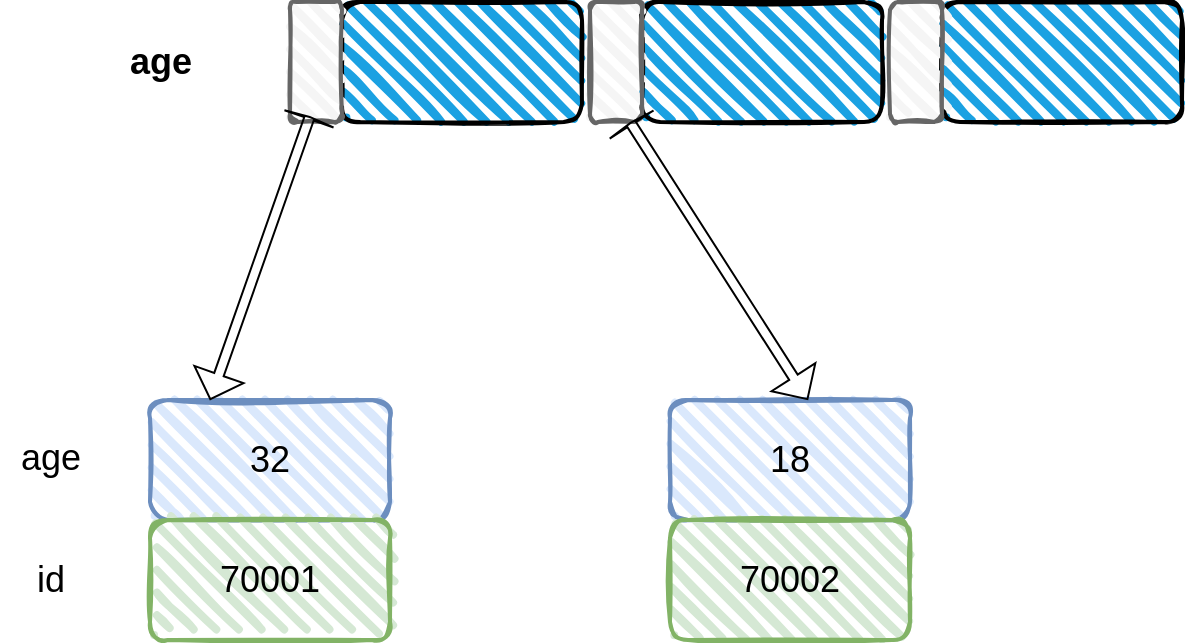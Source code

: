 <mxfile version="20.6.2" type="github">
  <diagram id="4LsoYp_KNZsjHwKz5yr7" name="第 1 页">
    <mxGraphModel dx="1422" dy="762" grid="1" gridSize="10" guides="1" tooltips="1" connect="1" arrows="1" fold="1" page="1" pageScale="1" pageWidth="827" pageHeight="1169" math="0" shadow="0">
      <root>
        <mxCell id="0" />
        <mxCell id="1" parent="0" />
        <mxCell id="GFLpQE0lX9ckQGl0N_Tt-5" value="" style="rounded=1;whiteSpace=wrap;html=1;strokeWidth=2;fillWeight=4;hachureGap=8;hachureAngle=45;fillColor=#1ba1e2;sketch=1;" vertex="1" parent="1">
          <mxGeometry x="206" y="40" width="120" height="60" as="geometry" />
        </mxCell>
        <mxCell id="GFLpQE0lX9ckQGl0N_Tt-6" value="" style="rounded=1;whiteSpace=wrap;html=1;strokeWidth=2;fillWeight=4;hachureGap=8;hachureAngle=45;fillColor=#f5f5f5;sketch=1;fontColor=#333333;strokeColor=#666666;" vertex="1" parent="1">
          <mxGeometry x="180" y="40" width="26" height="60" as="geometry" />
        </mxCell>
        <mxCell id="GFLpQE0lX9ckQGl0N_Tt-7" value="" style="rounded=1;whiteSpace=wrap;html=1;strokeWidth=2;fillWeight=4;hachureGap=8;hachureAngle=45;fillColor=#1ba1e2;sketch=1;" vertex="1" parent="1">
          <mxGeometry x="356" y="40" width="120" height="60" as="geometry" />
        </mxCell>
        <mxCell id="GFLpQE0lX9ckQGl0N_Tt-8" value="" style="rounded=1;whiteSpace=wrap;html=1;strokeWidth=2;fillWeight=4;hachureGap=8;hachureAngle=45;fillColor=#f5f5f5;sketch=1;fontColor=#333333;strokeColor=#666666;" vertex="1" parent="1">
          <mxGeometry x="330" y="40" width="26" height="60" as="geometry" />
        </mxCell>
        <mxCell id="GFLpQE0lX9ckQGl0N_Tt-9" value="" style="rounded=1;whiteSpace=wrap;html=1;strokeWidth=2;fillWeight=4;hachureGap=8;hachureAngle=45;fillColor=#1ba1e2;sketch=1;" vertex="1" parent="1">
          <mxGeometry x="506" y="40" width="120" height="60" as="geometry" />
        </mxCell>
        <mxCell id="GFLpQE0lX9ckQGl0N_Tt-10" value="" style="rounded=1;whiteSpace=wrap;html=1;strokeWidth=2;fillWeight=4;hachureGap=8;hachureAngle=45;fillColor=#f5f5f5;sketch=1;fontColor=#333333;strokeColor=#666666;" vertex="1" parent="1">
          <mxGeometry x="480" y="40" width="26" height="60" as="geometry" />
        </mxCell>
        <mxCell id="GFLpQE0lX9ckQGl0N_Tt-12" value="&lt;b&gt;&lt;font style=&quot;font-size: 18px;&quot;&gt;age&lt;/font&gt;&lt;/b&gt;" style="text;html=1;align=center;verticalAlign=middle;resizable=0;points=[];autosize=1;strokeColor=none;fillColor=none;" vertex="1" parent="1">
          <mxGeometry x="90" y="50" width="50" height="40" as="geometry" />
        </mxCell>
        <mxCell id="GFLpQE0lX9ckQGl0N_Tt-17" value="32" style="rounded=1;whiteSpace=wrap;html=1;strokeWidth=2;fillWeight=4;hachureGap=8;hachureAngle=45;fillColor=#dae8fc;sketch=1;fontSize=18;strokeColor=#6c8ebf;" vertex="1" parent="1">
          <mxGeometry x="110" y="239" width="120" height="60" as="geometry" />
        </mxCell>
        <mxCell id="GFLpQE0lX9ckQGl0N_Tt-18" value="70001" style="rounded=1;whiteSpace=wrap;html=1;strokeWidth=2;fillWeight=4;hachureGap=8;hachureAngle=45;fillColor=#d5e8d4;sketch=1;fontSize=18;strokeColor=#82b366;" vertex="1" parent="1">
          <mxGeometry x="110" y="299" width="120" height="60" as="geometry" />
        </mxCell>
        <mxCell id="GFLpQE0lX9ckQGl0N_Tt-19" value="age" style="text;html=1;resizable=0;autosize=1;align=center;verticalAlign=middle;points=[];fillColor=none;strokeColor=none;rounded=0;fontSize=18;" vertex="1" parent="1">
          <mxGeometry x="35" y="248" width="50" height="40" as="geometry" />
        </mxCell>
        <mxCell id="GFLpQE0lX9ckQGl0N_Tt-20" value="id" style="text;html=1;resizable=0;autosize=1;align=center;verticalAlign=middle;points=[];fillColor=none;strokeColor=none;rounded=0;fontSize=18;" vertex="1" parent="1">
          <mxGeometry x="40" y="309" width="40" height="40" as="geometry" />
        </mxCell>
        <mxCell id="GFLpQE0lX9ckQGl0N_Tt-21" value="18" style="rounded=1;whiteSpace=wrap;html=1;strokeWidth=2;fillWeight=4;hachureGap=8;hachureAngle=45;fillColor=#dae8fc;sketch=1;fontSize=18;strokeColor=#6c8ebf;" vertex="1" parent="1">
          <mxGeometry x="370" y="239" width="120" height="60" as="geometry" />
        </mxCell>
        <mxCell id="GFLpQE0lX9ckQGl0N_Tt-22" value="70002" style="rounded=1;whiteSpace=wrap;html=1;strokeWidth=2;fillWeight=4;hachureGap=8;hachureAngle=45;fillColor=#d5e8d4;sketch=1;fontSize=18;strokeColor=#82b366;" vertex="1" parent="1">
          <mxGeometry x="370" y="299" width="120" height="60" as="geometry" />
        </mxCell>
        <mxCell id="GFLpQE0lX9ckQGl0N_Tt-33" value="" style="shape=flexArrow;endArrow=classic;startArrow=classic;html=1;rounded=0;fontSize=18;endSize=0;startSize=4;width=5;exitX=0.25;exitY=0;exitDx=0;exitDy=0;" edge="1" parent="1" source="GFLpQE0lX9ckQGl0N_Tt-17">
          <mxGeometry width="100" height="100" relative="1" as="geometry">
            <mxPoint x="150" y="227" as="sourcePoint" />
            <mxPoint x="190" y="97" as="targetPoint" />
          </mxGeometry>
        </mxCell>
        <mxCell id="GFLpQE0lX9ckQGl0N_Tt-36" value="" style="shape=flexArrow;endArrow=classic;startArrow=classic;html=1;rounded=0;fontSize=18;endSize=0;startSize=4;width=5;exitX=0.575;exitY=0;exitDx=0;exitDy=0;exitPerimeter=0;" edge="1" parent="1" source="GFLpQE0lX9ckQGl0N_Tt-21">
          <mxGeometry width="100" height="100" relative="1" as="geometry">
            <mxPoint x="310" y="230" as="sourcePoint" />
            <mxPoint x="350" y="100" as="targetPoint" />
          </mxGeometry>
        </mxCell>
      </root>
    </mxGraphModel>
  </diagram>
</mxfile>
